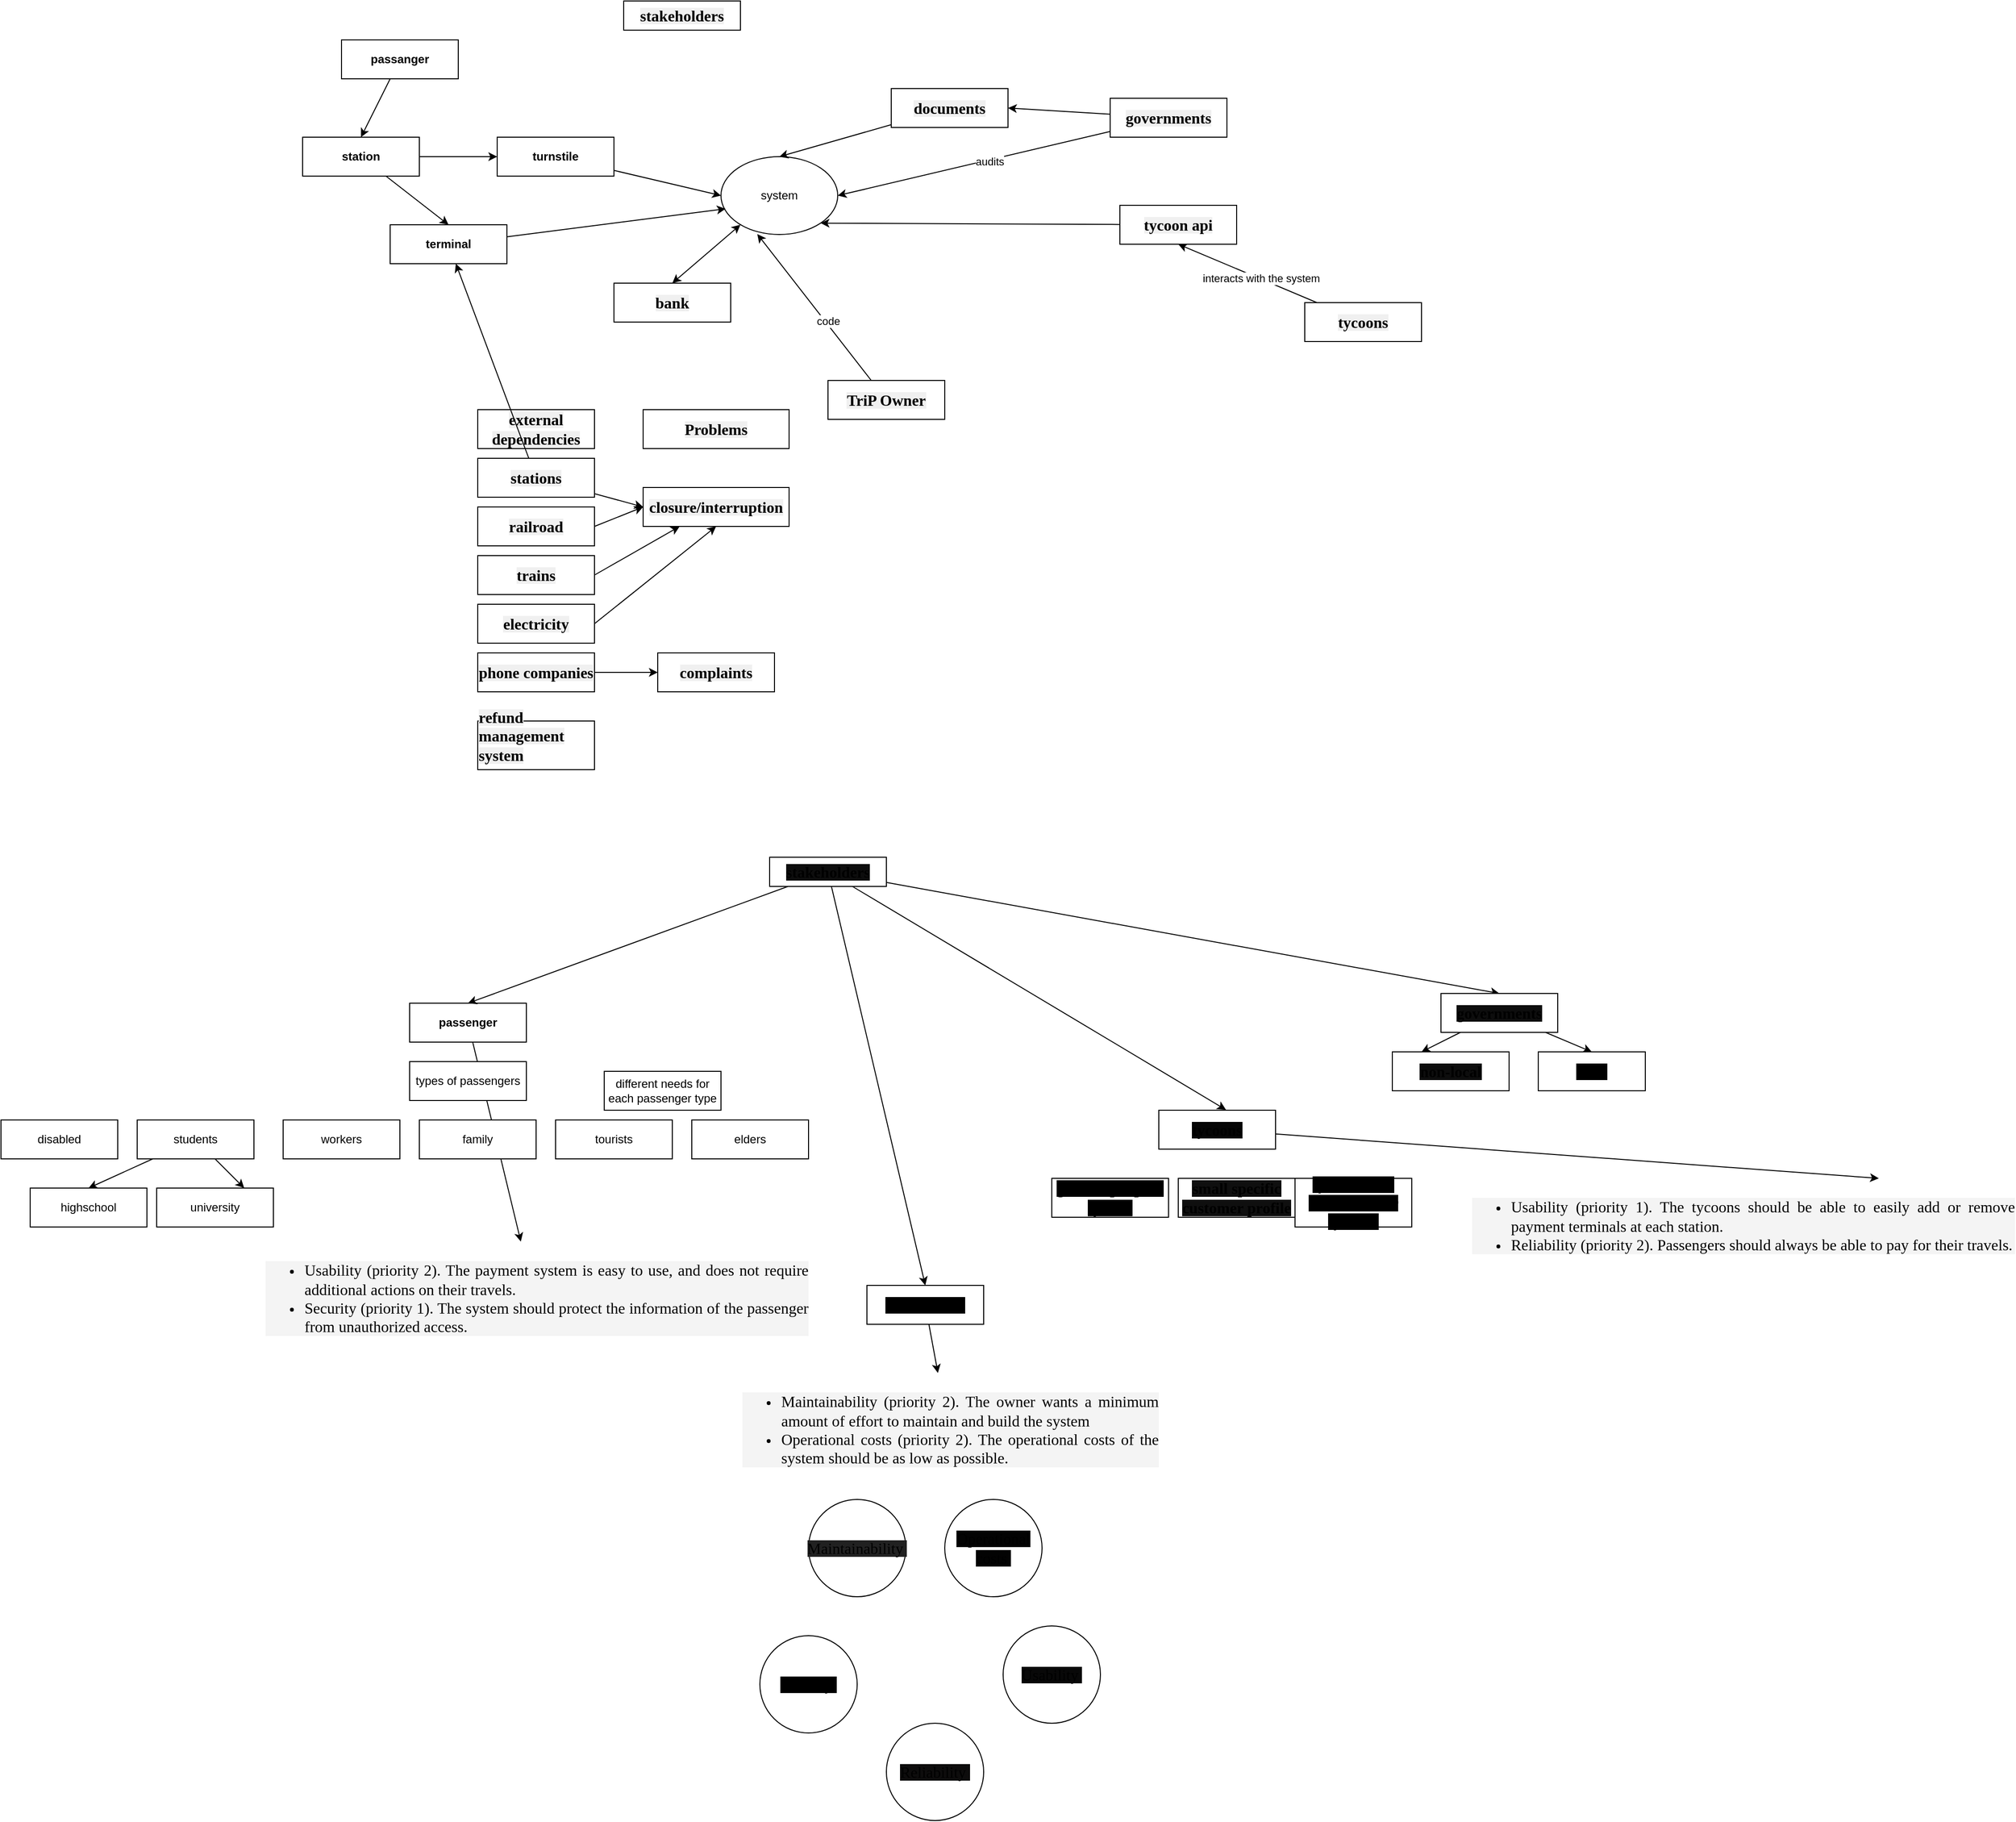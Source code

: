 <mxfile>
    <diagram id="WAPi4k_sqjxxMD7cqRkw" name="Page-1">
        <mxGraphModel dx="1143" dy="1786" grid="1" gridSize="10" guides="1" tooltips="1" connect="1" arrows="1" fold="1" page="1" pageScale="1" pageWidth="850" pageHeight="1100" math="0" shadow="0">
            <root>
                <mxCell id="0"/>
                <mxCell id="1" parent="0"/>
                <mxCell id="50" style="edgeStyle=none;html=1;" parent="1" source="2" target="49" edge="1">
                    <mxGeometry relative="1" as="geometry"/>
                </mxCell>
                <mxCell id="2" value="passenger" style="rounded=0;whiteSpace=wrap;html=1;fontStyle=1" parent="1" vertex="1">
                    <mxGeometry x="420" y="-10" width="120" height="40" as="geometry"/>
                </mxCell>
                <mxCell id="46" style="edgeStyle=none;html=1;" parent="1" source="6" target="44" edge="1">
                    <mxGeometry relative="1" as="geometry"/>
                </mxCell>
                <mxCell id="6" value="&lt;span style=&quot;font-family: &amp;quot;times new roman&amp;quot;, times, serif; font-size: 16px; font-weight: 700; text-align: justify; background-color: rgb(0, 0, 0);&quot;&gt;TriP Owner&lt;/span&gt;" style="rounded=0;whiteSpace=wrap;html=1;" parent="1" vertex="1">
                    <mxGeometry x="890" y="280" width="120" height="40" as="geometry"/>
                </mxCell>
                <mxCell id="9" value="different needs for each passenger type" style="rounded=0;whiteSpace=wrap;html=1;fontStyle=0" parent="1" vertex="1">
                    <mxGeometry x="620" y="60" width="120" height="40" as="geometry"/>
                </mxCell>
                <mxCell id="10" value="types of passengers" style="rounded=0;whiteSpace=wrap;html=1;" parent="1" vertex="1">
                    <mxGeometry x="420" y="50" width="120" height="40" as="geometry"/>
                </mxCell>
                <mxCell id="13" value="elders" style="rounded=0;whiteSpace=wrap;html=1;" parent="1" vertex="1">
                    <mxGeometry x="710" y="110" width="120" height="40" as="geometry"/>
                </mxCell>
                <mxCell id="14" value="workers" style="rounded=0;whiteSpace=wrap;html=1;" parent="1" vertex="1">
                    <mxGeometry x="290" y="110" width="120" height="40" as="geometry"/>
                </mxCell>
                <mxCell id="15" value="family" style="rounded=0;whiteSpace=wrap;html=1;" parent="1" vertex="1">
                    <mxGeometry x="430" y="110" width="120" height="40" as="geometry"/>
                </mxCell>
                <mxCell id="17" value="university" style="rounded=0;whiteSpace=wrap;html=1;" parent="1" vertex="1">
                    <mxGeometry x="160" y="180" width="120" height="40" as="geometry"/>
                </mxCell>
                <mxCell id="18" value="tourists" style="rounded=0;whiteSpace=wrap;html=1;" parent="1" vertex="1">
                    <mxGeometry x="570" y="110" width="120" height="40" as="geometry"/>
                </mxCell>
                <mxCell id="31" style="edgeStyle=none;html=1;entryX=0.5;entryY=0;entryDx=0;entryDy=0;" parent="1" source="20" target="21" edge="1">
                    <mxGeometry relative="1" as="geometry"/>
                </mxCell>
                <mxCell id="32" style="edgeStyle=none;html=1;entryX=0.75;entryY=0;entryDx=0;entryDy=0;" parent="1" source="20" target="17" edge="1">
                    <mxGeometry relative="1" as="geometry"/>
                </mxCell>
                <mxCell id="20" value="students" style="rounded=0;whiteSpace=wrap;html=1;" parent="1" vertex="1">
                    <mxGeometry x="140" y="110" width="120" height="40" as="geometry"/>
                </mxCell>
                <mxCell id="21" value="highschool" style="rounded=0;whiteSpace=wrap;html=1;" parent="1" vertex="1">
                    <mxGeometry x="30" y="180" width="120" height="40" as="geometry"/>
                </mxCell>
                <mxCell id="48" style="edgeStyle=none;html=1;entryX=0.75;entryY=0;entryDx=0;entryDy=0;" parent="1" source="22" target="47" edge="1">
                    <mxGeometry relative="1" as="geometry"/>
                </mxCell>
                <mxCell id="22" value="&lt;span style=&quot;font-family: &amp;quot;times new roman&amp;quot;, times, serif; font-size: 16px; font-weight: 700; text-align: justify; background-color: rgb(5, 5, 5);&quot;&gt;tycoons&lt;/span&gt;" style="rounded=0;whiteSpace=wrap;html=1;" parent="1" vertex="1">
                    <mxGeometry x="1190" y="100" width="120" height="40" as="geometry"/>
                </mxCell>
                <mxCell id="24" style="edgeStyle=none;html=1;entryX=0.5;entryY=0;entryDx=0;entryDy=0;" parent="1" source="23" target="2" edge="1">
                    <mxGeometry relative="1" as="geometry"/>
                </mxCell>
                <mxCell id="25" style="edgeStyle=none;html=1;entryX=0.5;entryY=0;entryDx=0;entryDy=0;" parent="1" source="23" target="6" edge="1">
                    <mxGeometry relative="1" as="geometry"/>
                </mxCell>
                <mxCell id="26" style="edgeStyle=none;html=1;entryX=0.575;entryY=-0.011;entryDx=0;entryDy=0;entryPerimeter=0;" parent="1" source="23" target="22" edge="1">
                    <mxGeometry relative="1" as="geometry"/>
                </mxCell>
                <mxCell id="28" style="edgeStyle=none;html=1;entryX=0.5;entryY=0;entryDx=0;entryDy=0;" parent="1" source="23" target="27" edge="1">
                    <mxGeometry relative="1" as="geometry"/>
                </mxCell>
                <mxCell id="23" value="&lt;span style=&quot;font-family: &amp;quot;times new roman&amp;quot;, times, serif; font-size: 16px; font-weight: 700; text-align: justify; background-color: rgb(13, 13, 13);&quot;&gt;stakeholders&lt;/span&gt;" style="rounded=0;whiteSpace=wrap;html=1;" parent="1" vertex="1">
                    <mxGeometry x="790" y="-160" width="120" height="30" as="geometry"/>
                </mxCell>
                <mxCell id="33" style="edgeStyle=none;html=1;entryX=0.25;entryY=0;entryDx=0;entryDy=0;" parent="1" source="27" target="29" edge="1">
                    <mxGeometry relative="1" as="geometry"/>
                </mxCell>
                <mxCell id="34" style="edgeStyle=none;html=1;entryX=0.5;entryY=0;entryDx=0;entryDy=0;" parent="1" source="27" target="30" edge="1">
                    <mxGeometry relative="1" as="geometry"/>
                </mxCell>
                <mxCell id="27" value="&lt;span style=&quot;font-family: &amp;quot;times new roman&amp;quot;, times, serif; font-size: 16px; font-weight: 700; text-align: justify; background-color: rgb(13, 13, 13);&quot;&gt;governments&lt;/span&gt;" style="rounded=0;whiteSpace=wrap;html=1;" parent="1" vertex="1">
                    <mxGeometry x="1480" y="-20" width="120" height="40" as="geometry"/>
                </mxCell>
                <mxCell id="29" value="&lt;span style=&quot;font-family: &amp;quot;times new roman&amp;quot;, times, serif; font-size: 16px; font-weight: 700; text-align: justify; background-color: rgb(13, 13, 13);&quot;&gt;non-local&lt;/span&gt;" style="rounded=0;whiteSpace=wrap;html=1;" parent="1" vertex="1">
                    <mxGeometry x="1430" y="40" width="120" height="40" as="geometry"/>
                </mxCell>
                <mxCell id="30" value="&lt;span style=&quot;font-family: &amp;quot;times new roman&amp;quot;, times, serif; font-size: 16px; font-weight: 700; text-align: justify; background-color: rgb(0, 0, 0);&quot;&gt;local&lt;/span&gt;" style="rounded=0;whiteSpace=wrap;html=1;" parent="1" vertex="1">
                    <mxGeometry x="1580" y="40" width="110" height="40" as="geometry"/>
                </mxCell>
                <mxCell id="37" value="&lt;span style=&quot;font-family: &amp;quot;times new roman&amp;quot;, times, serif; font-size: 16px; font-weight: 700; text-align: justify; background-color: rgb(0, 0, 0);&quot;&gt;general purpose tycoon&lt;/span&gt;" style="rounded=0;whiteSpace=wrap;html=1;" parent="1" vertex="1">
                    <mxGeometry x="1080" y="170" width="120" height="40" as="geometry"/>
                </mxCell>
                <mxCell id="38" value="&lt;span style=&quot;font-family: &amp;quot;times new roman&amp;quot;, times, serif; font-size: 16px; font-weight: 700; text-align: justify; background-color: rgb(15, 15, 15);&quot;&gt;small specific customer profile&lt;/span&gt;" style="rounded=0;whiteSpace=wrap;html=1;" parent="1" vertex="1">
                    <mxGeometry x="1210" y="170" width="120" height="40" as="geometry"/>
                </mxCell>
                <mxCell id="39" value="&lt;span style=&quot;font-family: &amp;quot;times new roman&amp;quot;, times, serif; font-size: 16px; font-weight: 700; text-align: justify; background-color: rgb(0, 0, 0);&quot;&gt;tycoons that connect other tycoons&lt;/span&gt;" style="rounded=0;whiteSpace=wrap;html=1;" parent="1" vertex="1">
                    <mxGeometry x="1330" y="170" width="120" height="50" as="geometry"/>
                </mxCell>
                <mxCell id="44" value="&lt;ul style=&quot;font-family: arial, helvetica, sans-serif; letter-spacing: normal; margin: 1em 0px; padding: 0px 0px 0px 40px; border: 0px; outline: 0px; font-weight: 400; font-style: normal; font-size: 13.333px; list-style: disc; color: rgb(0, 0, 0); font-variant-ligatures: normal; font-variant-caps: normal; orphans: 2; text-indent: 0px; text-transform: none; widows: 2; word-spacing: 0px; -webkit-text-stroke-width: 0px; background-color: rgb(244, 244, 244); text-decoration-thickness: initial; text-decoration-style: initial; text-decoration-color: initial; text-align: justify; text-shadow: none !important;&quot;&gt;&lt;li style=&quot;font-family: arial, helvetica, sans-serif; text-shadow: none !important; letter-spacing: normal !important; margin: 0px; padding: 0px; border: 0px; outline: 0px; font-weight: inherit; font-style: inherit; font-size: 13.333px; display: list-item; list-style-position: outside; list-style-type: inherit;&quot;&gt;&lt;span style=&quot;font-family: &amp;quot;times new roman&amp;quot;, times, serif; text-shadow: none !important; letter-spacing: normal !important; margin: 0px; padding: 0px; border: 0px; outline: 0px; font-weight: inherit; font-style: inherit; font-size: 12pt;&quot;&gt;Maintainability (priority 2). The owner wants a minimum amount of effort to maintain and build the system&lt;/span&gt;&lt;/li&gt;&lt;li style=&quot;font-family: arial, helvetica, sans-serif; text-shadow: none !important; letter-spacing: normal !important; margin: 0px; padding: 0px; border: 0px; outline: 0px; font-weight: inherit; font-style: inherit; font-size: 13.333px; display: list-item; list-style-position: outside; list-style-type: inherit;&quot;&gt;&lt;span style=&quot;font-family: &amp;quot;times new roman&amp;quot;, times, serif; text-shadow: none !important; letter-spacing: normal !important; margin: 0px; padding: 0px; border: 0px; outline: 0px; font-weight: inherit; font-style: inherit; font-size: 12pt;&quot;&gt;Operational costs (priority 2). The operational costs of the system should be as low as possible.&lt;/span&gt;&lt;/li&gt;&lt;/ul&gt;" style="text;whiteSpace=wrap;html=1;" parent="1" vertex="1">
                    <mxGeometry x="760" y="370" width="430" height="130" as="geometry"/>
                </mxCell>
                <mxCell id="47" value="&lt;ul style=&quot;font-family: arial, helvetica, sans-serif; letter-spacing: normal; margin: 1em 0px; padding: 0px 0px 0px 40px; border: 0px; outline: 0px; font-weight: 400; font-style: normal; font-size: 13.333px; list-style: disc; color: rgb(0, 0, 0); font-variant-ligatures: normal; font-variant-caps: normal; orphans: 2; text-indent: 0px; text-transform: none; widows: 2; word-spacing: 0px; -webkit-text-stroke-width: 0px; background-color: rgb(244, 244, 244); text-decoration-thickness: initial; text-decoration-style: initial; text-decoration-color: initial; text-align: justify; text-shadow: none !important;&quot;&gt;&lt;li style=&quot;font-family: arial, helvetica, sans-serif; text-shadow: none !important; letter-spacing: normal !important; margin: 0px; padding: 0px; border: 0px; outline: 0px; font-weight: inherit; font-style: inherit; font-size: 13.333px; display: list-item; list-style-position: outside; list-style-type: inherit;&quot;&gt;&lt;span style=&quot;font-family: &amp;quot;times new roman&amp;quot;, times, serif; text-shadow: none !important; letter-spacing: normal !important; margin: 0px; padding: 0px; border: 0px; outline: 0px; font-weight: inherit; font-style: inherit; font-size: 12pt;&quot;&gt;Usability (priority 1). The tycoons should be able to easily add or remove payment terminals at each station.&lt;/span&gt;&lt;/li&gt;&lt;li style=&quot;font-family: arial, helvetica, sans-serif; text-shadow: none !important; letter-spacing: normal !important; margin: 0px; padding: 0px; border: 0px; outline: 0px; font-weight: inherit; font-style: inherit; font-size: 13.333px; display: list-item; list-style-position: outside; list-style-type: inherit;&quot;&gt;&lt;span style=&quot;font-family: &amp;quot;times new roman&amp;quot;, times, serif; text-shadow: none !important; letter-spacing: normal !important; margin: 0px; padding: 0px; border: 0px; outline: 0px; font-weight: inherit; font-style: inherit; font-size: 12pt;&quot;&gt;Reliability (priority 2). Passengers should always be able to pay for their travels.&lt;/span&gt;&lt;/li&gt;&lt;/ul&gt;" style="text;whiteSpace=wrap;html=1;" parent="1" vertex="1">
                    <mxGeometry x="1510" y="170" width="560" height="130" as="geometry"/>
                </mxCell>
                <mxCell id="49" value="&lt;ul style=&quot;font-family: arial, helvetica, sans-serif; letter-spacing: normal; margin: 1em 0px; padding: 0px 0px 0px 40px; border: 0px; outline: 0px; font-weight: 400; font-style: normal; font-size: 13.333px; list-style: disc; color: rgb(0, 0, 0); font-variant-ligatures: normal; font-variant-caps: normal; orphans: 2; text-align: left; text-indent: 0px; text-transform: none; widows: 2; word-spacing: 0px; -webkit-text-stroke-width: 0px; background-color: rgb(244, 244, 244); text-decoration-thickness: initial; text-decoration-style: initial; text-decoration-color: initial; text-shadow: none !important;&quot;&gt;&lt;li style=&quot;font-family: arial, helvetica, sans-serif; text-shadow: none !important; letter-spacing: normal !important; margin: 0px; padding: 0px; border: 0px; outline: 0px; font-weight: inherit; font-style: inherit; font-size: 13.333px; display: list-item; list-style-position: outside; list-style-type: inherit; text-align: justify;&quot;&gt;&lt;span style=&quot;font-family: &amp;quot;times new roman&amp;quot;, times, serif; text-shadow: none !important; letter-spacing: normal !important; margin: 0px; padding: 0px; border: 0px; outline: 0px; font-weight: inherit; font-style: inherit; font-size: 12pt;&quot;&gt;Usability (priority 2). The payment system is easy to use, and does not require additional actions on their travels.&lt;/span&gt;&lt;/li&gt;&lt;li style=&quot;font-family: arial, helvetica, sans-serif; text-shadow: none !important; letter-spacing: normal !important; margin: 0px; padding: 0px; border: 0px; outline: 0px; font-weight: inherit; font-style: inherit; font-size: 13.333px; display: list-item; list-style-position: outside; list-style-type: inherit; text-align: justify;&quot;&gt;&lt;span style=&quot;font-family: &amp;quot;times new roman&amp;quot;, times, serif; text-shadow: none !important; letter-spacing: normal !important; margin: 0px; padding: 0px; border: 0px; outline: 0px; font-weight: inherit; font-style: inherit; font-size: 12pt;&quot;&gt;Security (priority 1). The system should protect the information of the passenger from unauthorized access.&lt;/span&gt;&lt;/li&gt;&lt;/ul&gt;" style="text;whiteSpace=wrap;html=1;" parent="1" vertex="1">
                    <mxGeometry x="270" y="235" width="560" height="130" as="geometry"/>
                </mxCell>
                <mxCell id="51" value="&lt;span style=&quot;font-family: &amp;quot;times new roman&amp;quot;, times, serif; font-size: 16px; text-align: justify; background-color: rgb(33, 33, 33);&quot;&gt;Maintainability&amp;nbsp;&lt;/span&gt;" style="ellipse;whiteSpace=wrap;html=1;aspect=fixed;" parent="1" vertex="1">
                    <mxGeometry x="830" y="500" width="100" height="100" as="geometry"/>
                </mxCell>
                <mxCell id="52" value="&lt;span style=&quot;font-family: &amp;quot;times new roman&amp;quot;, times, serif; font-size: 16px; text-align: justify; background-color: rgb(3, 3, 3);&quot;&gt;Operational costs&amp;nbsp;&lt;/span&gt;" style="ellipse;whiteSpace=wrap;html=1;aspect=fixed;" parent="1" vertex="1">
                    <mxGeometry x="970" y="500" width="100" height="100" as="geometry"/>
                </mxCell>
                <mxCell id="53" value="&lt;span style=&quot;font-family: &amp;quot;times new roman&amp;quot;, times, serif; font-size: 16px; text-align: justify; background-color: rgb(8, 8, 8);&quot;&gt;Usability&amp;nbsp;&lt;/span&gt;" style="ellipse;whiteSpace=wrap;html=1;aspect=fixed;" parent="1" vertex="1">
                    <mxGeometry x="1030" y="630" width="100" height="100" as="geometry"/>
                </mxCell>
                <mxCell id="54" value="&lt;span style=&quot;font-family: &amp;quot;times new roman&amp;quot;, times, serif; font-size: 16px; text-align: justify; background-color: rgb(0, 0, 0);&quot;&gt;Security&amp;nbsp;&lt;/span&gt;" style="ellipse;whiteSpace=wrap;html=1;aspect=fixed;" parent="1" vertex="1">
                    <mxGeometry x="780" y="640" width="100" height="100" as="geometry"/>
                </mxCell>
                <mxCell id="55" value="&lt;span style=&quot;font-family: &amp;quot;times new roman&amp;quot;, times, serif; font-size: 16px; text-align: justify; background-color: rgb(13, 12, 12);&quot;&gt;Reliability&amp;nbsp;&lt;/span&gt;" style="ellipse;whiteSpace=wrap;html=1;aspect=fixed;" parent="1" vertex="1">
                    <mxGeometry x="910" y="730" width="100" height="100" as="geometry"/>
                </mxCell>
                <mxCell id="69" style="edgeStyle=none;html=1;entryX=0.5;entryY=0;entryDx=0;entryDy=0;" parent="1" source="58" target="75" edge="1">
                    <mxGeometry relative="1" as="geometry">
                        <mxPoint x="450" y="-920" as="targetPoint"/>
                    </mxGeometry>
                </mxCell>
                <mxCell id="58" value="passanger" style="rounded=0;whiteSpace=wrap;html=1;fontStyle=1" parent="1" vertex="1">
                    <mxGeometry x="350" y="-1000" width="120" height="40" as="geometry"/>
                </mxCell>
                <mxCell id="105" style="edgeStyle=none;html=1;entryX=0.311;entryY=0.994;entryDx=0;entryDy=0;entryPerimeter=0;" parent="1" source="59" target="66" edge="1">
                    <mxGeometry relative="1" as="geometry">
                        <Array as="points"/>
                    </mxGeometry>
                </mxCell>
                <mxCell id="108" value="code" style="edgeLabel;html=1;align=center;verticalAlign=middle;resizable=0;points=[];" parent="105" vertex="1" connectable="0">
                    <mxGeometry x="-0.192" y="-3" relative="1" as="geometry">
                        <mxPoint y="1" as="offset"/>
                    </mxGeometry>
                </mxCell>
                <mxCell id="59" value="&lt;span style=&quot;font-family: &amp;quot;times new roman&amp;quot;, times, serif; font-size: 16px; font-weight: 700; text-align: justify; background-color: rgb(240, 240, 240);&quot;&gt;TriP Owner&lt;/span&gt;" style="rounded=0;whiteSpace=wrap;html=1;" parent="1" vertex="1">
                    <mxGeometry x="850" y="-650" width="120" height="40" as="geometry"/>
                </mxCell>
                <mxCell id="84" style="edgeStyle=none;html=1;entryX=0.5;entryY=1;entryDx=0;entryDy=0;" parent="1" source="60" target="83" edge="1">
                    <mxGeometry relative="1" as="geometry"/>
                </mxCell>
                <mxCell id="95" value="interacts with the system" style="edgeLabel;html=1;align=center;verticalAlign=middle;resizable=0;points=[];" parent="84" vertex="1" connectable="0">
                    <mxGeometry x="-0.169" relative="1" as="geometry">
                        <mxPoint x="1" as="offset"/>
                    </mxGeometry>
                </mxCell>
                <mxCell id="60" value="&lt;span style=&quot;font-family: &amp;quot;times new roman&amp;quot;, times, serif; font-size: 16px; font-weight: 700; text-align: justify; background-color: rgb(240, 240, 240);&quot;&gt;tycoons&lt;/span&gt;" style="rounded=0;whiteSpace=wrap;html=1;" parent="1" vertex="1">
                    <mxGeometry x="1340" y="-730" width="120" height="40" as="geometry"/>
                </mxCell>
                <mxCell id="61" value="&lt;span style=&quot;font-family: &amp;quot;times new roman&amp;quot;, times, serif; font-size: 16px; font-weight: 700; text-align: justify; background-color: rgb(240, 240, 240);&quot;&gt;stakeholders&lt;/span&gt;" style="rounded=0;whiteSpace=wrap;html=1;" parent="1" vertex="1">
                    <mxGeometry x="640" y="-1040" width="120" height="30" as="geometry"/>
                </mxCell>
                <mxCell id="91" style="edgeStyle=none;html=1;entryX=1;entryY=0.5;entryDx=0;entryDy=0;" parent="1" source="62" target="89" edge="1">
                    <mxGeometry relative="1" as="geometry"/>
                </mxCell>
                <mxCell id="93" style="edgeStyle=none;html=1;entryX=1;entryY=0.5;entryDx=0;entryDy=0;" parent="1" source="62" target="66" edge="1">
                    <mxGeometry relative="1" as="geometry"/>
                </mxCell>
                <mxCell id="94" value="audits" style="edgeLabel;html=1;align=center;verticalAlign=middle;resizable=0;points=[];" parent="93" vertex="1" connectable="0">
                    <mxGeometry x="-0.112" y="1" relative="1" as="geometry">
                        <mxPoint as="offset"/>
                    </mxGeometry>
                </mxCell>
                <mxCell id="62" value="&lt;span style=&quot;font-family: &amp;quot;times new roman&amp;quot;, times, serif; font-size: 16px; font-weight: 700; text-align: justify; background-color: rgb(240, 240, 240);&quot;&gt;governments&lt;/span&gt;" style="rounded=0;whiteSpace=wrap;html=1;" parent="1" vertex="1">
                    <mxGeometry x="1140" y="-940" width="120" height="40" as="geometry"/>
                </mxCell>
                <mxCell id="66" value="system" style="ellipse;whiteSpace=wrap;html=1;" parent="1" vertex="1">
                    <mxGeometry x="740" y="-880" width="120" height="80" as="geometry"/>
                </mxCell>
                <mxCell id="78" style="edgeStyle=none;html=1;entryX=0.5;entryY=0;entryDx=0;entryDy=0;" parent="1" source="75" target="76" edge="1">
                    <mxGeometry relative="1" as="geometry"/>
                </mxCell>
                <mxCell id="80" style="edgeStyle=none;html=1;" parent="1" source="75" target="77" edge="1">
                    <mxGeometry relative="1" as="geometry"/>
                </mxCell>
                <mxCell id="75" value="station" style="rounded=0;whiteSpace=wrap;html=1;fontStyle=1" parent="1" vertex="1">
                    <mxGeometry x="310" y="-900" width="120" height="40" as="geometry"/>
                </mxCell>
                <mxCell id="79" style="edgeStyle=none;html=1;entryX=0.04;entryY=0.67;entryDx=0;entryDy=0;entryPerimeter=0;" parent="1" source="76" target="66" edge="1">
                    <mxGeometry relative="1" as="geometry"/>
                </mxCell>
                <mxCell id="76" value="terminal" style="rounded=0;whiteSpace=wrap;html=1;fontStyle=1" parent="1" vertex="1">
                    <mxGeometry x="400" y="-810" width="120" height="40" as="geometry"/>
                </mxCell>
                <mxCell id="81" style="edgeStyle=none;html=1;entryX=0;entryY=0.5;entryDx=0;entryDy=0;" parent="1" source="77" target="66" edge="1">
                    <mxGeometry relative="1" as="geometry"/>
                </mxCell>
                <mxCell id="77" value="turnstile" style="rounded=0;whiteSpace=wrap;html=1;fontStyle=1" parent="1" vertex="1">
                    <mxGeometry x="510" y="-900" width="120" height="40" as="geometry"/>
                </mxCell>
                <mxCell id="85" style="edgeStyle=none;html=1;entryX=1;entryY=1;entryDx=0;entryDy=0;" parent="1" source="83" target="66" edge="1">
                    <mxGeometry relative="1" as="geometry"/>
                </mxCell>
                <mxCell id="83" value="&lt;span style=&quot;font-family: &amp;quot;times new roman&amp;quot;, times, serif; font-size: 16px; font-weight: 700; text-align: justify; background-color: rgb(240, 240, 240);&quot;&gt;tycoon api&lt;/span&gt;" style="rounded=0;whiteSpace=wrap;html=1;" parent="1" vertex="1">
                    <mxGeometry x="1150" y="-830" width="120" height="40" as="geometry"/>
                </mxCell>
                <mxCell id="92" style="edgeStyle=none;html=1;entryX=0.5;entryY=0;entryDx=0;entryDy=0;" parent="1" source="89" target="66" edge="1">
                    <mxGeometry relative="1" as="geometry"/>
                </mxCell>
                <mxCell id="89" value="&lt;span style=&quot;font-family: &amp;quot;times new roman&amp;quot;, times, serif; font-size: 16px; font-weight: 700; text-align: justify; background-color: rgb(240, 240, 240);&quot;&gt;documents&lt;br&gt;&lt;/span&gt;" style="rounded=0;whiteSpace=wrap;html=1;" parent="1" vertex="1">
                    <mxGeometry x="915" y="-950" width="120" height="40" as="geometry"/>
                </mxCell>
                <mxCell id="109" value="&lt;span style=&quot;font-family: &amp;quot;times new roman&amp;quot;, times, serif; font-size: 16px; font-weight: 700; text-align: justify; background-color: rgb(240, 240, 240);&quot;&gt;external dependencies&lt;/span&gt;" style="rounded=0;whiteSpace=wrap;html=1;" parent="1" vertex="1">
                    <mxGeometry x="490" y="-620" width="120" height="40" as="geometry"/>
                </mxCell>
                <mxCell id="123" style="edgeStyle=none;html=1;entryX=0;entryY=0.5;entryDx=0;entryDy=0;exitX=1;exitY=0.5;exitDx=0;exitDy=0;" parent="1" source="110" target="120" edge="1">
                    <mxGeometry relative="1" as="geometry"/>
                </mxCell>
                <mxCell id="110" value="&lt;div style=&quot;text-align: justify;&quot;&gt;&lt;font face=&quot;times new roman, times, serif&quot;&gt;&lt;span style=&quot;font-size: 16px; background-color: rgb(240, 240, 240);&quot;&gt;&lt;b&gt;railroad&lt;/b&gt;&lt;/span&gt;&lt;/font&gt;&lt;/div&gt;" style="rounded=0;whiteSpace=wrap;html=1;" parent="1" vertex="1">
                    <mxGeometry x="490" y="-520" width="120" height="40" as="geometry"/>
                </mxCell>
                <mxCell id="111" value="&lt;div style=&quot;text-align: justify;&quot;&gt;&lt;font face=&quot;times new roman, times, serif&quot;&gt;&lt;span style=&quot;font-size: 16px; background-color: rgb(240, 240, 240);&quot;&gt;&lt;b&gt;bank&lt;/b&gt;&lt;/span&gt;&lt;/font&gt;&lt;/div&gt;" style="rounded=0;whiteSpace=wrap;html=1;" parent="1" vertex="1">
                    <mxGeometry x="630" y="-750" width="120" height="40" as="geometry"/>
                </mxCell>
                <mxCell id="128" style="edgeStyle=none;html=1;exitX=1;exitY=0.5;exitDx=0;exitDy=0;" parent="1" source="112" target="127" edge="1">
                    <mxGeometry relative="1" as="geometry"/>
                </mxCell>
                <mxCell id="112" value="&lt;div style=&quot;text-align: justify;&quot;&gt;&lt;font face=&quot;times new roman, times, serif&quot;&gt;&lt;span style=&quot;font-size: 16px; background-color: rgb(240, 240, 240);&quot;&gt;&lt;b&gt;phone companies&lt;/b&gt;&lt;/span&gt;&lt;/font&gt;&lt;/div&gt;" style="rounded=0;whiteSpace=wrap;html=1;" parent="1" vertex="1">
                    <mxGeometry x="490" y="-370" width="120" height="40" as="geometry"/>
                </mxCell>
                <mxCell id="122" style="edgeStyle=none;html=1;entryX=0;entryY=0.5;entryDx=0;entryDy=0;" parent="1" source="113" target="120" edge="1">
                    <mxGeometry relative="1" as="geometry"/>
                </mxCell>
                <mxCell id="129" style="edgeStyle=none;html=1;" parent="1" source="113" target="76" edge="1">
                    <mxGeometry relative="1" as="geometry"/>
                </mxCell>
                <mxCell id="113" value="&lt;div style=&quot;text-align: justify;&quot;&gt;&lt;font face=&quot;times new roman, times, serif&quot;&gt;&lt;span style=&quot;font-size: 16px; background-color: rgb(240, 240, 240);&quot;&gt;&lt;b&gt;stations&lt;/b&gt;&lt;/span&gt;&lt;/font&gt;&lt;/div&gt;" style="rounded=0;whiteSpace=wrap;html=1;" parent="1" vertex="1">
                    <mxGeometry x="490" y="-570" width="120" height="40" as="geometry"/>
                </mxCell>
                <mxCell id="124" style="edgeStyle=none;html=1;entryX=0.25;entryY=1;entryDx=0;entryDy=0;exitX=1;exitY=0.5;exitDx=0;exitDy=0;" parent="1" source="114" target="120" edge="1">
                    <mxGeometry relative="1" as="geometry"/>
                </mxCell>
                <mxCell id="114" value="&lt;div style=&quot;text-align: justify;&quot;&gt;&lt;font face=&quot;times new roman, times, serif&quot;&gt;&lt;span style=&quot;font-size: 16px; background-color: rgb(240, 240, 240);&quot;&gt;&lt;b&gt;trains&lt;/b&gt;&lt;/span&gt;&lt;/font&gt;&lt;/div&gt;" style="rounded=0;whiteSpace=wrap;html=1;" parent="1" vertex="1">
                    <mxGeometry x="490" y="-470" width="120" height="40" as="geometry"/>
                </mxCell>
                <mxCell id="125" style="edgeStyle=none;html=1;entryX=0.5;entryY=1;entryDx=0;entryDy=0;exitX=1;exitY=0.5;exitDx=0;exitDy=0;" parent="1" source="115" target="120" edge="1">
                    <mxGeometry relative="1" as="geometry"/>
                </mxCell>
                <mxCell id="115" value="&lt;div style=&quot;text-align: justify;&quot;&gt;&lt;font face=&quot;times new roman, times, serif&quot;&gt;&lt;span style=&quot;font-size: 16px; background-color: rgb(240, 240, 240);&quot;&gt;&lt;b&gt;electricity&lt;/b&gt;&lt;/span&gt;&lt;/font&gt;&lt;/div&gt;" style="rounded=0;whiteSpace=wrap;html=1;" parent="1" vertex="1">
                    <mxGeometry x="490" y="-420" width="120" height="40" as="geometry"/>
                </mxCell>
                <mxCell id="118" value="" style="endArrow=classic;startArrow=classic;html=1;exitX=0.5;exitY=0;exitDx=0;exitDy=0;" parent="1" source="111" edge="1">
                    <mxGeometry width="50" height="50" relative="1" as="geometry">
                        <mxPoint x="710" y="-760" as="sourcePoint"/>
                        <mxPoint x="760" y="-810" as="targetPoint"/>
                    </mxGeometry>
                </mxCell>
                <mxCell id="119" value="&lt;div style=&quot;text-align: justify;&quot;&gt;&lt;font face=&quot;times new roman, times, serif&quot;&gt;&lt;span style=&quot;font-size: 16px; background-color: rgb(240, 240, 240);&quot;&gt;&lt;b&gt;refund management system&lt;/b&gt;&lt;/span&gt;&lt;/font&gt;&lt;/div&gt;&lt;div style=&quot;text-align: justify;&quot;&gt;&lt;font face=&quot;times new roman, times, serif&quot;&gt;&lt;span style=&quot;font-size: 16px; background-color: rgb(240, 240, 240);&quot;&gt;&lt;b&gt;&lt;br&gt;&lt;/b&gt;&lt;/span&gt;&lt;/font&gt;&lt;/div&gt;" style="rounded=0;whiteSpace=wrap;html=1;" parent="1" vertex="1">
                    <mxGeometry x="490" y="-300" width="120" height="50" as="geometry"/>
                </mxCell>
                <mxCell id="120" value="&lt;div style=&quot;text-align: justify;&quot;&gt;&lt;font face=&quot;times new roman, times, serif&quot;&gt;&lt;span style=&quot;font-size: 16px; background-color: rgb(240, 240, 240);&quot;&gt;&lt;b&gt;closure/interruption&lt;/b&gt;&lt;/span&gt;&lt;/font&gt;&lt;/div&gt;" style="rounded=0;whiteSpace=wrap;html=1;" parent="1" vertex="1">
                    <mxGeometry x="660" y="-540" width="150" height="40" as="geometry"/>
                </mxCell>
                <mxCell id="121" value="&lt;div style=&quot;text-align: justify;&quot;&gt;&lt;font face=&quot;times new roman, times, serif&quot;&gt;&lt;span style=&quot;font-size: 16px; background-color: rgb(240, 240, 240);&quot;&gt;&lt;b&gt;Problems&lt;/b&gt;&lt;/span&gt;&lt;/font&gt;&lt;/div&gt;" style="rounded=0;whiteSpace=wrap;html=1;" parent="1" vertex="1">
                    <mxGeometry x="660" y="-620" width="150" height="40" as="geometry"/>
                </mxCell>
                <mxCell id="127" value="&lt;div style=&quot;text-align: justify;&quot;&gt;&lt;font face=&quot;times new roman, times, serif&quot;&gt;&lt;span style=&quot;font-size: 16px; background-color: rgb(240, 240, 240);&quot;&gt;&lt;b&gt;complaints&lt;/b&gt;&lt;/span&gt;&lt;/font&gt;&lt;/div&gt;" style="rounded=0;whiteSpace=wrap;html=1;" parent="1" vertex="1">
                    <mxGeometry x="675" y="-370" width="120" height="40" as="geometry"/>
                </mxCell>
                <mxCell id="130" value="disabled&lt;br&gt;" style="rounded=0;whiteSpace=wrap;html=1;" parent="1" vertex="1">
                    <mxGeometry y="110" width="120" height="40" as="geometry"/>
                </mxCell>
            </root>
        </mxGraphModel>
    </diagram>
</mxfile>